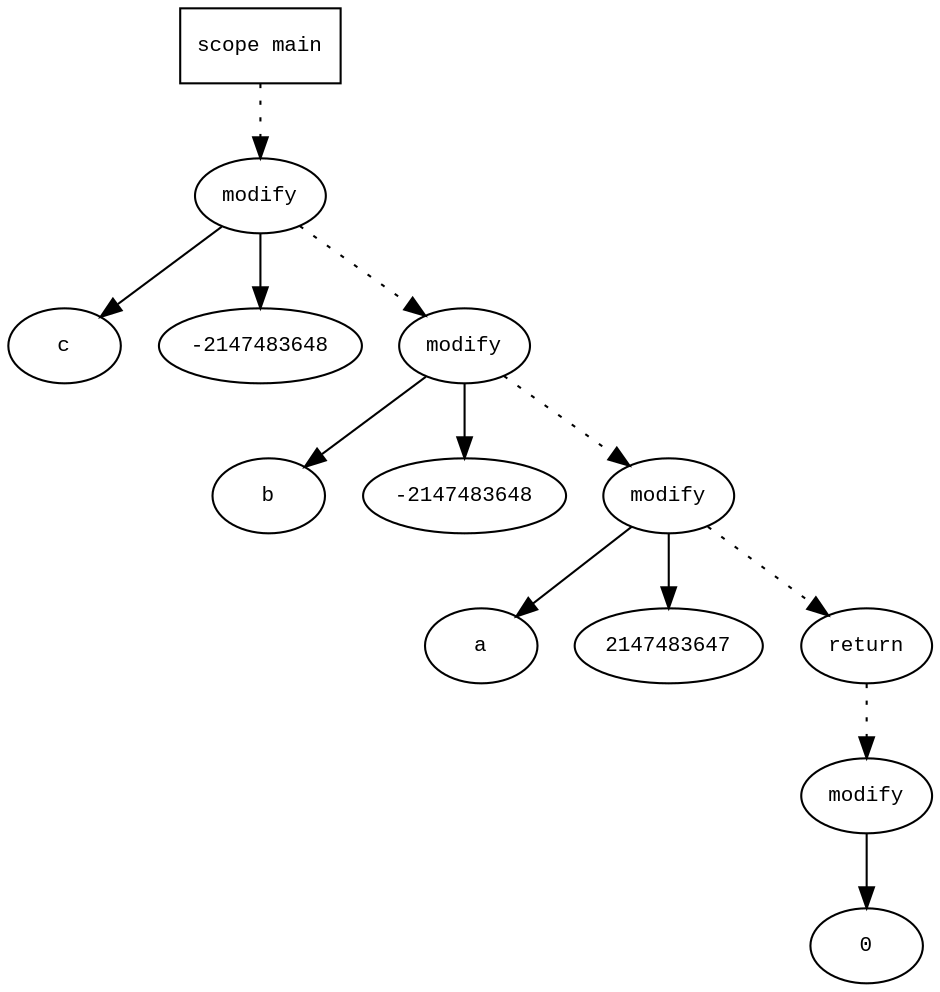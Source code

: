 digraph AST {
  graph [fontname="Times New Roman",fontsize=10];
  node  [fontname="Courier New",fontsize=10];
  edge  [fontname="Times New Roman",fontsize=10];

  node1 [label="scope main",shape=box];
  node2 [label="modify",shape=ellipse];
  node3 [label="c",shape=ellipse];
  node2->node3;
  node4 [label="-2147483648",shape=ellipse];
  node2->node4;
  node1 -> node2 [style=dotted]
  node5 [label="modify",shape=ellipse];
  node6 [label="b",shape=ellipse];
  node5->node6;
  node7 [label="-2147483648",shape=ellipse];
  node5->node7;
  node2 -> node5 [style=dotted]
  node8 [label="modify",shape=ellipse];
  node9 [label="a",shape=ellipse];
  node8->node9;
  node10 [label="2147483647",shape=ellipse];
  node8->node10;
  node5 -> node8 [style=dotted]
  node11 [label="return",shape=ellipse];
  node12 [label="modify",shape=ellipse];
  node13 [label="0",shape=ellipse];
  node12->node13;
  node11 -> node12 [style=dotted]
  node8 -> node11 [style=dotted]
} 